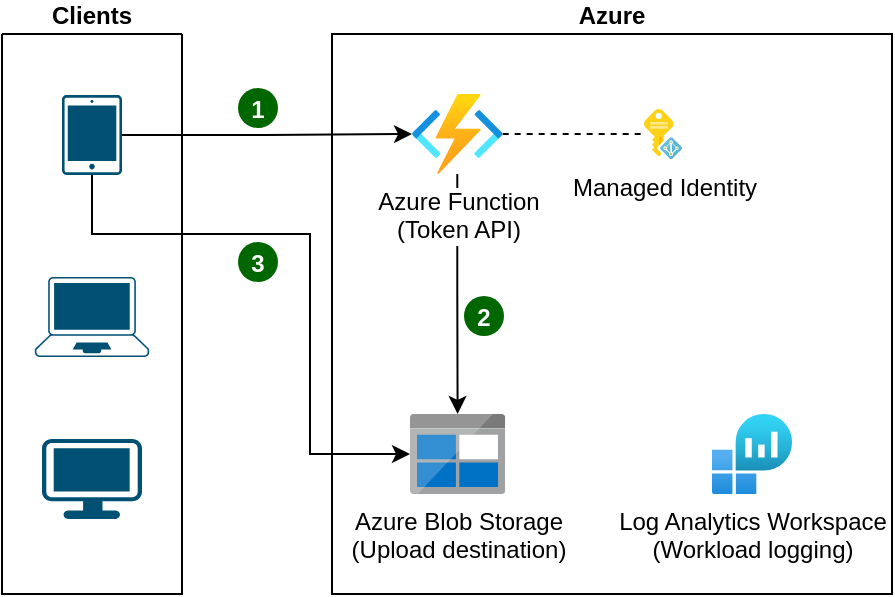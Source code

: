 <mxfile version="24.0.4" type="device">
  <diagram name="Page-1" id="5ZF9SxqPsDZXMXdUp5Fs">
    <mxGraphModel dx="508" dy="287" grid="1" gridSize="10" guides="1" tooltips="1" connect="1" arrows="1" fold="1" page="1" pageScale="1" pageWidth="850" pageHeight="1100" math="0" shadow="0">
      <root>
        <mxCell id="0" />
        <mxCell id="1" parent="0" />
        <mxCell id="2DTWQPvoymR-CRRBnsVa-1" value="Azure" style="rounded=0;whiteSpace=wrap;html=1;labelPosition=center;verticalLabelPosition=top;align=center;verticalAlign=bottom;fontStyle=1" vertex="1" parent="1">
          <mxGeometry x="260" y="90" width="280" height="280" as="geometry" />
        </mxCell>
        <mxCell id="2DTWQPvoymR-CRRBnsVa-11" style="edgeStyle=orthogonalEdgeStyle;rounded=0;orthogonalLoop=1;jettySize=auto;html=1;endArrow=none;endFill=0;dashed=1;" edge="1" parent="1" source="2DTWQPvoymR-CRRBnsVa-3" target="2DTWQPvoymR-CRRBnsVa-10">
          <mxGeometry relative="1" as="geometry" />
        </mxCell>
        <mxCell id="2DTWQPvoymR-CRRBnsVa-35" style="edgeStyle=orthogonalEdgeStyle;rounded=0;orthogonalLoop=1;jettySize=auto;html=1;" edge="1" parent="1" source="2DTWQPvoymR-CRRBnsVa-3" target="2DTWQPvoymR-CRRBnsVa-5">
          <mxGeometry relative="1" as="geometry" />
        </mxCell>
        <mxCell id="2DTWQPvoymR-CRRBnsVa-3" value="Azure Function&lt;br&gt;(Token API)" style="image;aspect=fixed;html=1;points=[];align=center;fontSize=12;image=img/lib/azure2/compute/Function_Apps.svg;" vertex="1" parent="1">
          <mxGeometry x="300" y="120" width="45.33" height="40" as="geometry" />
        </mxCell>
        <mxCell id="2DTWQPvoymR-CRRBnsVa-5" value="Azure Blob Storage&lt;br&gt;(Upload destination)" style="image;sketch=0;aspect=fixed;html=1;points=[];align=center;fontSize=12;image=img/lib/mscae/BlobBlock.svg;" vertex="1" parent="1">
          <mxGeometry x="299" y="280" width="47.62" height="40" as="geometry" />
        </mxCell>
        <mxCell id="2DTWQPvoymR-CRRBnsVa-6" value="Log Analytics Workspace&lt;br&gt;(Workload logging)" style="image;aspect=fixed;html=1;points=[];align=center;fontSize=12;image=img/lib/azure2/management_governance/Log_Analytics_Workspaces.svg;" vertex="1" parent="1">
          <mxGeometry x="450" y="280" width="40" height="40" as="geometry" />
        </mxCell>
        <mxCell id="2DTWQPvoymR-CRRBnsVa-10" value="Managed Identity" style="image;sketch=0;aspect=fixed;html=1;points=[];align=center;fontSize=12;image=img/lib/mscae/Managed_Identities.svg;" vertex="1" parent="1">
          <mxGeometry x="416" y="127.5" width="19" height="25" as="geometry" />
        </mxCell>
        <mxCell id="2DTWQPvoymR-CRRBnsVa-20" value="" style="edgeStyle=orthogonalEdgeStyle;rounded=0;orthogonalLoop=1;jettySize=auto;html=1;fontStyle=2;exitX=1;exitY=0.5;exitDx=0;exitDy=0;exitPerimeter=0;" edge="1" parent="1" source="2DTWQPvoymR-CRRBnsVa-31" target="2DTWQPvoymR-CRRBnsVa-3">
          <mxGeometry x="0.012" y="10" relative="1" as="geometry">
            <mxPoint x="1" as="offset" />
          </mxGeometry>
        </mxCell>
        <mxCell id="2DTWQPvoymR-CRRBnsVa-21" value="" style="edgeStyle=orthogonalEdgeStyle;rounded=0;orthogonalLoop=1;jettySize=auto;html=1;entryX=0;entryY=0.476;entryDx=0;entryDy=0;entryPerimeter=0;fontStyle=2;exitX=0.5;exitY=1;exitDx=0;exitDy=0;exitPerimeter=0;" edge="1" parent="1" source="2DTWQPvoymR-CRRBnsVa-31" target="2DTWQPvoymR-CRRBnsVa-5">
          <mxGeometry x="-0.478" y="10" relative="1" as="geometry">
            <Array as="points">
              <mxPoint x="140" y="190" />
              <mxPoint x="249" y="190" />
              <mxPoint x="249" y="300" />
            </Array>
            <mxPoint as="offset" />
          </mxGeometry>
        </mxCell>
        <mxCell id="2DTWQPvoymR-CRRBnsVa-26" value="1" style="ellipse;whiteSpace=wrap;html=1;aspect=fixed;fontColor=#FFFFFF;fillColor=#006600;strokeColor=none;fontStyle=1;labelPosition=center;verticalLabelPosition=middle;align=center;verticalAlign=middle;spacingTop=1;" vertex="1" parent="1">
          <mxGeometry x="213" y="117" width="20" height="20" as="geometry" />
        </mxCell>
        <mxCell id="2DTWQPvoymR-CRRBnsVa-28" value="2" style="ellipse;whiteSpace=wrap;html=1;aspect=fixed;fontColor=#FFFFFF;fillColor=#006600;strokeColor=none;fontStyle=1;spacingTop=1;" vertex="1" parent="1">
          <mxGeometry x="326" y="221" width="20" height="20" as="geometry" />
        </mxCell>
        <mxCell id="2DTWQPvoymR-CRRBnsVa-29" value="3" style="ellipse;whiteSpace=wrap;html=1;aspect=fixed;fontColor=#FFFFFF;fillColor=#006600;strokeColor=none;fontStyle=1;spacingTop=1;" vertex="1" parent="1">
          <mxGeometry x="213" y="194" width="20" height="20" as="geometry" />
        </mxCell>
        <mxCell id="2DTWQPvoymR-CRRBnsVa-30" value="Clients" style="swimlane;startSize=0;labelPosition=center;verticalLabelPosition=top;align=center;verticalAlign=bottom;" vertex="1" parent="1">
          <mxGeometry x="95" y="90" width="90" height="280" as="geometry" />
        </mxCell>
        <mxCell id="2DTWQPvoymR-CRRBnsVa-31" value="" style="sketch=0;points=[[0.015,0.015,0],[0.985,0.015,0],[0.985,0.985,0],[0.015,0.985,0],[0.25,0,0],[0.5,0,0],[0.75,0,0],[1,0.25,0],[1,0.5,0],[1,0.75,0],[0.75,1,0],[0.5,1,0],[0.25,1,0],[0,0.75,0],[0,0.5,0],[0,0.25,0]];verticalLabelPosition=bottom;html=1;verticalAlign=top;aspect=fixed;align=center;pointerEvents=1;shape=mxgraph.cisco19.handheld;fillColor=#005073;strokeColor=none;" vertex="1" parent="2DTWQPvoymR-CRRBnsVa-30">
          <mxGeometry x="30" y="30.5" width="30" height="40" as="geometry" />
        </mxCell>
        <mxCell id="2DTWQPvoymR-CRRBnsVa-32" value="" style="points=[[0.13,0.02,0],[0.5,0,0],[0.87,0.02,0],[0.885,0.4,0],[0.985,0.985,0],[0.5,1,0],[0.015,0.985,0],[0.115,0.4,0]];verticalLabelPosition=bottom;sketch=0;html=1;verticalAlign=top;aspect=fixed;align=center;pointerEvents=1;shape=mxgraph.cisco19.laptop;fillColor=#005073;strokeColor=none;" vertex="1" parent="2DTWQPvoymR-CRRBnsVa-30">
          <mxGeometry x="16.43" y="121.5" width="57.14" height="40" as="geometry" />
        </mxCell>
        <mxCell id="2DTWQPvoymR-CRRBnsVa-33" value="" style="points=[[0.03,0.03,0],[0.5,0,0],[0.97,0.03,0],[1,0.4,0],[0.97,0.745,0],[0.5,1,0],[0.03,0.745,0],[0,0.4,0]];verticalLabelPosition=bottom;sketch=0;html=1;verticalAlign=top;aspect=fixed;align=center;pointerEvents=1;shape=mxgraph.cisco19.workstation;fillColor=#005073;strokeColor=none;" vertex="1" parent="2DTWQPvoymR-CRRBnsVa-30">
          <mxGeometry x="20" y="202.5" width="50" height="40" as="geometry" />
        </mxCell>
      </root>
    </mxGraphModel>
  </diagram>
</mxfile>
